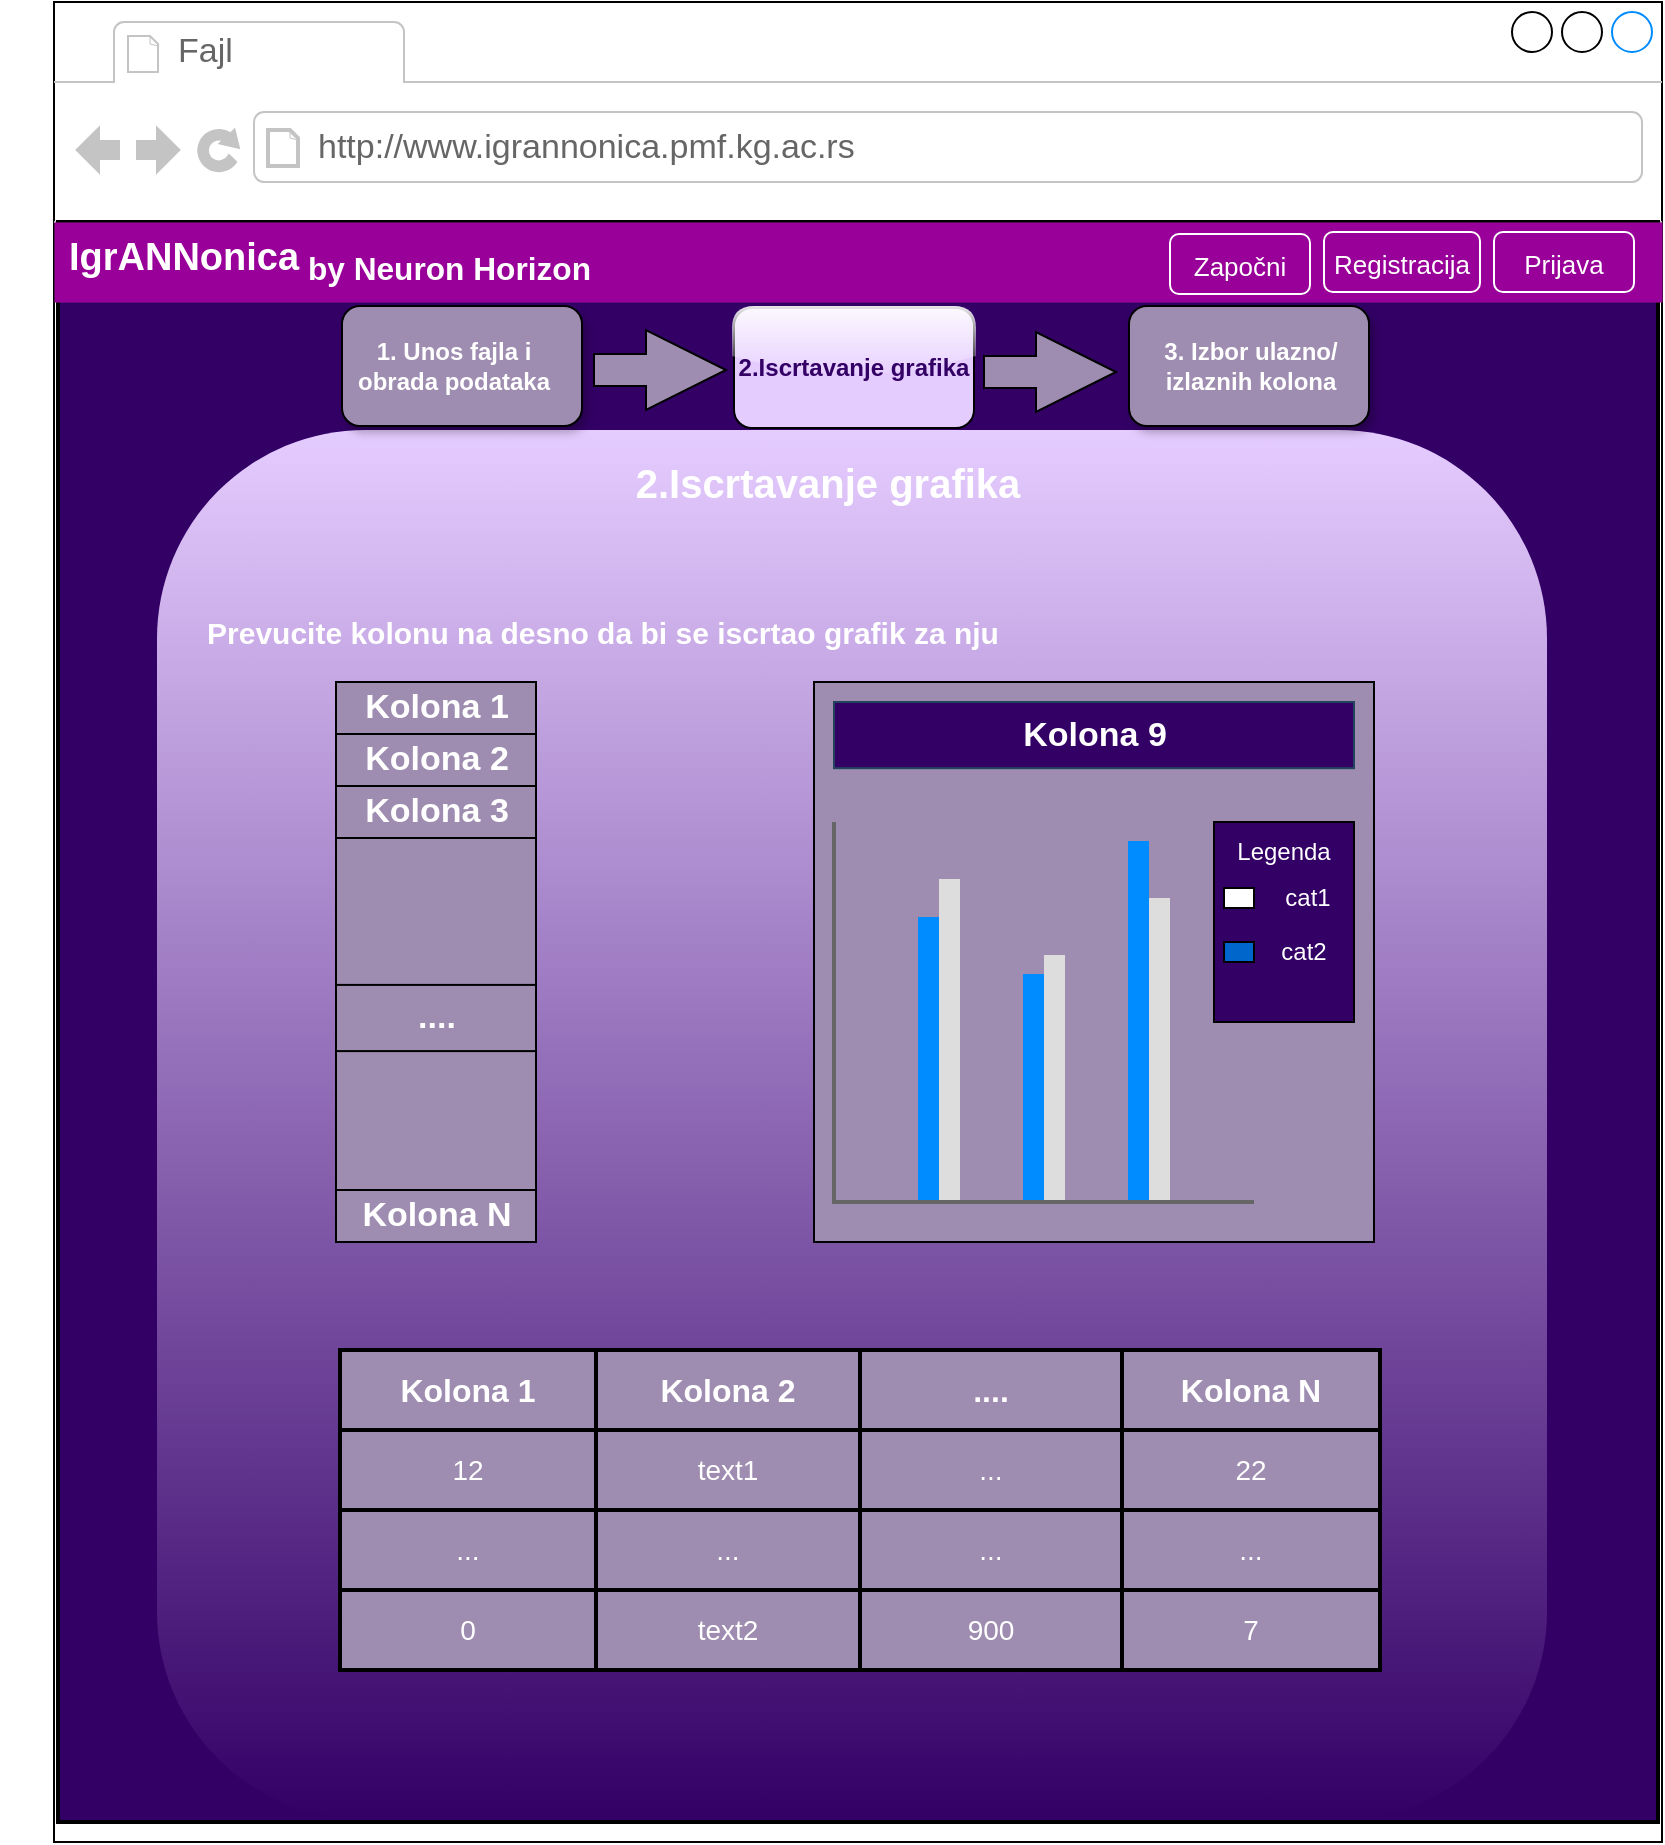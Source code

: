 <mxfile version="17.4.6" type="device"><diagram id="_Km7izIYE9ksuuqrRAhU" name="Page-1"><mxGraphModel dx="1102" dy="4054" grid="1" gridSize="10" guides="1" tooltips="1" connect="1" arrows="1" fold="1" page="1" pageScale="1" pageWidth="827" pageHeight="1169" math="0" shadow="0"><root><mxCell id="0"/><mxCell id="1" parent="0"/><mxCell id="i7xmVCJK-KRmc-rmlO5h-1" value="v" style="strokeWidth=1;shadow=0;dashed=0;align=center;html=1;shape=mxgraph.mockup.containers.browserWindow;rSize=0;strokeColor2=#008cff;strokeColor3=#c4c4c4;mainText=,;recursiveResize=0;gradientColor=none;fillColor=#FFFFFF;fontStyle=1" parent="1" vertex="1"><mxGeometry x="160" y="-2627" width="804" height="920" as="geometry"/></mxCell><mxCell id="i7xmVCJK-KRmc-rmlO5h-2" value="" style="whiteSpace=wrap;html=1;aspect=fixed;rounded=0;fontSize=16;fontColor=#FFFFFF;strokeColor=#000000;strokeWidth=2;fillColor=#330066;gradientColor=none;" parent="i7xmVCJK-KRmc-rmlO5h-1" vertex="1"><mxGeometry x="2" y="110" width="800" height="800" as="geometry"/></mxCell><mxCell id="i7xmVCJK-KRmc-rmlO5h-3" value="Fajl" style="strokeWidth=1;shadow=0;dashed=0;align=center;html=1;shape=mxgraph.mockup.containers.anchor;fontSize=17;fontColor=#666666;align=left;" parent="i7xmVCJK-KRmc-rmlO5h-1" vertex="1"><mxGeometry x="60" y="12" width="110" height="26" as="geometry"/></mxCell><mxCell id="i7xmVCJK-KRmc-rmlO5h-4" value="http://www.igrannonica.pmf.kg.ac.rs" style="strokeWidth=1;shadow=0;dashed=0;align=center;html=1;shape=mxgraph.mockup.containers.anchor;rSize=0;fontSize=17;fontColor=#666666;align=left;" parent="i7xmVCJK-KRmc-rmlO5h-1" vertex="1"><mxGeometry x="130" y="60" width="250" height="26" as="geometry"/></mxCell><mxCell id="i7xmVCJK-KRmc-rmlO5h-5" value="" style="whiteSpace=wrap;html=1;aspect=fixed;rounded=1;fillColor=#E5CCFF;gradientColor=#330066;strokeColor=none;glass=0;" parent="i7xmVCJK-KRmc-rmlO5h-1" vertex="1"><mxGeometry x="51.5" y="214" width="695" height="695" as="geometry"/></mxCell><mxCell id="i7xmVCJK-KRmc-rmlO5h-6" value="" style="rounded=1;whiteSpace=wrap;html=1;fillColor=#9E8DB0;shadow=1;glass=0;" parent="i7xmVCJK-KRmc-rmlO5h-1" vertex="1"><mxGeometry x="144" y="152" width="120" height="60" as="geometry"/></mxCell><mxCell id="i7xmVCJK-KRmc-rmlO5h-7" value="" style="rounded=1;whiteSpace=wrap;html=1;fillColor=#9E8DB0;shadow=1;" parent="i7xmVCJK-KRmc-rmlO5h-1" vertex="1"><mxGeometry x="537.5" y="152" width="120" height="60" as="geometry"/></mxCell><mxCell id="i7xmVCJK-KRmc-rmlO5h-8" value="&lt;b&gt;&lt;font color=&quot;#ffffff&quot;&gt;1. Unos fajla i obrada podataka&lt;/font&gt;&lt;/b&gt;" style="text;html=1;strokeColor=none;fillColor=none;align=center;verticalAlign=middle;whiteSpace=wrap;rounded=0;" parent="i7xmVCJK-KRmc-rmlO5h-1" vertex="1"><mxGeometry x="150" y="167" width="100" height="30" as="geometry"/></mxCell><mxCell id="i7xmVCJK-KRmc-rmlO5h-9" value="&lt;b&gt;&lt;font color=&quot;#ffffff&quot;&gt;3. Izbor ulazno/ izlaznih kolona&lt;/font&gt;&lt;br&gt;&lt;/b&gt;" style="text;html=1;strokeColor=none;fillColor=none;align=center;verticalAlign=middle;whiteSpace=wrap;rounded=0;" parent="i7xmVCJK-KRmc-rmlO5h-1" vertex="1"><mxGeometry x="531" y="167" width="135" height="30" as="geometry"/></mxCell><mxCell id="i7xmVCJK-KRmc-rmlO5h-10" value="&lt;span style=&quot;font-size: 20px&quot;&gt;&lt;b&gt;2.Iscrtavanje grafika&lt;/b&gt;&lt;/span&gt;" style="text;html=1;align=center;verticalAlign=middle;whiteSpace=wrap;rounded=0;fontColor=#FFFFFF;" parent="i7xmVCJK-KRmc-rmlO5h-1" vertex="1"><mxGeometry x="212" y="225" width="350" height="30" as="geometry"/></mxCell><mxCell id="i7xmVCJK-KRmc-rmlO5h-38" value="&lt;span style=&quot;font-size: 15px&quot;&gt;&lt;b&gt;Prevucite kolonu na desno da bi se iscrtao grafik za nju&lt;/b&gt;&lt;/span&gt;" style="text;html=1;strokeColor=none;fillColor=none;align=center;verticalAlign=middle;whiteSpace=wrap;rounded=0;fontSize=13;fontColor=#FFFFFF;" parent="i7xmVCJK-KRmc-rmlO5h-1" vertex="1"><mxGeometry x="60" y="300" width="429" height="30" as="geometry"/></mxCell><mxCell id="i7xmVCJK-KRmc-rmlO5h-112" value="" style="strokeWidth=1;shadow=0;dashed=0;align=center;html=1;shape=mxgraph.mockup.containers.rrect;rSize=0;strokeColor=#000000;fillColor=#9E8DB0;" parent="i7xmVCJK-KRmc-rmlO5h-1" vertex="1"><mxGeometry x="141" y="340" width="100" height="280" as="geometry"/></mxCell><mxCell id="i7xmVCJK-KRmc-rmlO5h-113" value="&lt;font color=&quot;#ffffff&quot;&gt;Kolona 1&lt;/font&gt;" style="strokeColor=inherit;fillColor=inherit;gradientColor=inherit;strokeWidth=1;shadow=0;dashed=0;align=center;html=1;shape=mxgraph.mockup.containers.rrect;rSize=0;fontSize=17;fontColor=#666666;fontStyle=1;resizeWidth=1;" parent="i7xmVCJK-KRmc-rmlO5h-112" vertex="1"><mxGeometry width="100" height="26" relative="1" as="geometry"/></mxCell><mxCell id="i7xmVCJK-KRmc-rmlO5h-114" value="&lt;font color=&quot;#ffffff&quot;&gt;Kolona 2&lt;/font&gt;" style="strokeColor=inherit;fillColor=inherit;gradientColor=inherit;strokeWidth=1;shadow=0;dashed=0;align=center;html=1;shape=mxgraph.mockup.containers.rrect;rSize=0;fontSize=17;fontColor=#666666;fontStyle=1;resizeWidth=1;" parent="i7xmVCJK-KRmc-rmlO5h-112" vertex="1"><mxGeometry width="100" height="26" relative="1" as="geometry"><mxPoint y="26" as="offset"/></mxGeometry></mxCell><mxCell id="i7xmVCJK-KRmc-rmlO5h-115" value="&lt;font color=&quot;#ffffff&quot;&gt;Kolona 3&lt;/font&gt;" style="strokeWidth=1;shadow=0;dashed=0;align=center;html=1;shape=mxgraph.mockup.containers.rrect;rSize=0;fontSize=17;fontStyle=1;fillColor=none;resizeWidth=1;" parent="i7xmVCJK-KRmc-rmlO5h-112" vertex="1"><mxGeometry width="100" height="26" relative="1" as="geometry"><mxPoint y="52" as="offset"/></mxGeometry></mxCell><mxCell id="i7xmVCJK-KRmc-rmlO5h-116" value="&lt;font color=&quot;#ffffff&quot;&gt;Kolona N&lt;/font&gt;" style="strokeColor=inherit;fillColor=inherit;gradientColor=inherit;strokeWidth=1;shadow=0;dashed=0;align=center;html=1;shape=mxgraph.mockup.containers.rrect;rSize=0;fontSize=17;fontColor=#666666;fontStyle=1;resizeWidth=1;" parent="i7xmVCJK-KRmc-rmlO5h-112" vertex="1"><mxGeometry y="1" width="100" height="26" relative="1" as="geometry"><mxPoint y="-26" as="offset"/></mxGeometry></mxCell><mxCell id="i7xmVCJK-KRmc-rmlO5h-117" value="&lt;font color=&quot;#ffffff&quot;&gt;....&lt;/font&gt;" style="strokeColor=inherit;fillColor=inherit;gradientColor=inherit;strokeWidth=1;shadow=0;dashed=0;align=center;html=1;shape=mxgraph.mockup.containers.rrect;rSize=0;fontSize=17;fontColor=#666666;fontStyle=1;resizeWidth=1;" parent="i7xmVCJK-KRmc-rmlO5h-112" vertex="1"><mxGeometry y="151.455" width="100" height="33.091" as="geometry"/></mxCell><mxCell id="i7xmVCJK-KRmc-rmlO5h-80" value="" style="shape=table;startSize=0;container=1;collapsible=0;childLayout=tableLayout;rounded=1;fontSize=14;fontColor=#FFFFFF;strokeColor=#000000;strokeWidth=2;fillColor=#9E8DB0;gradientColor=none;" parent="i7xmVCJK-KRmc-rmlO5h-1" vertex="1"><mxGeometry x="143" y="674" width="520" height="160" as="geometry"/></mxCell><mxCell id="i7xmVCJK-KRmc-rmlO5h-81" value="" style="shape=tableRow;horizontal=0;startSize=0;swimlaneHead=0;swimlaneBody=0;top=0;left=0;bottom=0;right=0;collapsible=0;dropTarget=0;fillColor=none;points=[[0,0.5],[1,0.5]];portConstraint=eastwest;rounded=1;fontSize=18;fontColor=#FFFFFF;strokeColor=#000000;strokeWidth=3;fontStyle=1" parent="i7xmVCJK-KRmc-rmlO5h-80" vertex="1"><mxGeometry width="520" height="40" as="geometry"/></mxCell><mxCell id="i7xmVCJK-KRmc-rmlO5h-82" value="&lt;font style=&quot;font-size: 16px&quot;&gt;&lt;b&gt;Kolona 1&lt;/b&gt;&lt;/font&gt;" style="shape=partialRectangle;html=1;whiteSpace=wrap;connectable=0;overflow=hidden;fillColor=none;top=0;left=0;bottom=0;right=0;pointerEvents=1;rounded=1;fontSize=14;fontColor=#FFFFFF;strokeColor=#000000;strokeWidth=3;" parent="i7xmVCJK-KRmc-rmlO5h-81" vertex="1"><mxGeometry width="128" height="40" as="geometry"><mxRectangle width="128" height="40" as="alternateBounds"/></mxGeometry></mxCell><mxCell id="i7xmVCJK-KRmc-rmlO5h-83" value="&lt;font style=&quot;font-size: 16px&quot;&gt;&lt;b&gt;Kolona 2&lt;/b&gt;&lt;/font&gt;" style="shape=partialRectangle;html=1;whiteSpace=wrap;connectable=0;overflow=hidden;fillColor=none;top=0;left=0;bottom=0;right=0;pointerEvents=1;rounded=1;fontSize=14;fontColor=#FFFFFF;strokeColor=#000000;strokeWidth=3;" parent="i7xmVCJK-KRmc-rmlO5h-81" vertex="1"><mxGeometry x="128" width="132" height="40" as="geometry"><mxRectangle width="132" height="40" as="alternateBounds"/></mxGeometry></mxCell><mxCell id="i7xmVCJK-KRmc-rmlO5h-84" value="&lt;b&gt;&lt;font style=&quot;font-size: 16px&quot;&gt;....&lt;/font&gt;&lt;/b&gt;" style="shape=partialRectangle;html=1;whiteSpace=wrap;connectable=0;overflow=hidden;fillColor=none;top=0;left=0;bottom=0;right=0;pointerEvents=1;rounded=1;fontSize=14;fontColor=#FFFFFF;strokeColor=#000000;strokeWidth=3;" parent="i7xmVCJK-KRmc-rmlO5h-81" vertex="1"><mxGeometry x="260" width="131" height="40" as="geometry"><mxRectangle width="131" height="40" as="alternateBounds"/></mxGeometry></mxCell><mxCell id="i7xmVCJK-KRmc-rmlO5h-85" value="&lt;font style=&quot;font-size: 16px&quot;&gt;&lt;b&gt;Kolona N&lt;/b&gt;&lt;/font&gt;" style="shape=partialRectangle;html=1;whiteSpace=wrap;connectable=0;overflow=hidden;fillColor=none;top=0;left=0;bottom=0;right=0;pointerEvents=1;rounded=1;fontSize=14;fontColor=#FFFFFF;strokeColor=#000000;strokeWidth=3;" parent="i7xmVCJK-KRmc-rmlO5h-81" vertex="1"><mxGeometry x="391" width="129" height="40" as="geometry"><mxRectangle width="129" height="40" as="alternateBounds"/></mxGeometry></mxCell><mxCell id="i7xmVCJK-KRmc-rmlO5h-87" value="" style="shape=tableRow;horizontal=0;startSize=0;swimlaneHead=0;swimlaneBody=0;top=0;left=0;bottom=0;right=0;collapsible=0;dropTarget=0;fillColor=none;points=[[0,0.5],[1,0.5]];portConstraint=eastwest;rounded=1;fontSize=14;fontColor=#FFFFFF;strokeColor=#000000;strokeWidth=3;" parent="i7xmVCJK-KRmc-rmlO5h-80" vertex="1"><mxGeometry y="40" width="520" height="40" as="geometry"/></mxCell><mxCell id="i7xmVCJK-KRmc-rmlO5h-88" value="12" style="shape=partialRectangle;html=1;whiteSpace=wrap;connectable=0;overflow=hidden;fillColor=none;top=0;left=0;bottom=0;right=0;pointerEvents=1;rounded=1;fontSize=14;fontColor=#FFFFFF;strokeColor=#000000;strokeWidth=3;" parent="i7xmVCJK-KRmc-rmlO5h-87" vertex="1"><mxGeometry width="128" height="40" as="geometry"><mxRectangle width="128" height="40" as="alternateBounds"/></mxGeometry></mxCell><mxCell id="i7xmVCJK-KRmc-rmlO5h-89" value="text1" style="shape=partialRectangle;html=1;whiteSpace=wrap;connectable=0;overflow=hidden;fillColor=none;top=0;left=0;bottom=0;right=0;pointerEvents=1;rounded=1;fontSize=14;fontColor=#FFFFFF;strokeColor=#000000;strokeWidth=3;" parent="i7xmVCJK-KRmc-rmlO5h-87" vertex="1"><mxGeometry x="128" width="132" height="40" as="geometry"><mxRectangle width="132" height="40" as="alternateBounds"/></mxGeometry></mxCell><mxCell id="i7xmVCJK-KRmc-rmlO5h-90" value="..." style="shape=partialRectangle;html=1;whiteSpace=wrap;connectable=0;overflow=hidden;fillColor=none;top=0;left=0;bottom=0;right=0;pointerEvents=1;rounded=1;fontSize=14;fontColor=#FFFFFF;strokeColor=#000000;strokeWidth=3;" parent="i7xmVCJK-KRmc-rmlO5h-87" vertex="1"><mxGeometry x="260" width="131" height="40" as="geometry"><mxRectangle width="131" height="40" as="alternateBounds"/></mxGeometry></mxCell><mxCell id="i7xmVCJK-KRmc-rmlO5h-91" value="22" style="shape=partialRectangle;html=1;whiteSpace=wrap;connectable=0;overflow=hidden;fillColor=none;top=0;left=0;bottom=0;right=0;pointerEvents=1;rounded=1;fontSize=14;fontColor=#FFFFFF;strokeColor=#000000;strokeWidth=3;" parent="i7xmVCJK-KRmc-rmlO5h-87" vertex="1"><mxGeometry x="391" width="129" height="40" as="geometry"><mxRectangle width="129" height="40" as="alternateBounds"/></mxGeometry></mxCell><mxCell id="i7xmVCJK-KRmc-rmlO5h-93" value="" style="shape=tableRow;horizontal=0;startSize=0;swimlaneHead=0;swimlaneBody=0;top=0;left=0;bottom=0;right=0;collapsible=0;dropTarget=0;fillColor=none;points=[[0,0.5],[1,0.5]];portConstraint=eastwest;rounded=1;fontSize=14;fontColor=#FFFFFF;strokeColor=#000000;strokeWidth=3;" parent="i7xmVCJK-KRmc-rmlO5h-80" vertex="1"><mxGeometry y="80" width="520" height="40" as="geometry"/></mxCell><mxCell id="i7xmVCJK-KRmc-rmlO5h-94" value="..." style="shape=partialRectangle;html=1;whiteSpace=wrap;connectable=0;overflow=hidden;fillColor=none;top=0;left=0;bottom=0;right=0;pointerEvents=1;rounded=1;fontSize=14;fontColor=#FFFFFF;strokeColor=#000000;strokeWidth=3;" parent="i7xmVCJK-KRmc-rmlO5h-93" vertex="1"><mxGeometry width="128" height="40" as="geometry"><mxRectangle width="128" height="40" as="alternateBounds"/></mxGeometry></mxCell><mxCell id="i7xmVCJK-KRmc-rmlO5h-95" value="..." style="shape=partialRectangle;html=1;whiteSpace=wrap;connectable=0;overflow=hidden;fillColor=none;top=0;left=0;bottom=0;right=0;pointerEvents=1;rounded=1;fontSize=14;fontColor=#FFFFFF;strokeColor=#000000;strokeWidth=3;" parent="i7xmVCJK-KRmc-rmlO5h-93" vertex="1"><mxGeometry x="128" width="132" height="40" as="geometry"><mxRectangle width="132" height="40" as="alternateBounds"/></mxGeometry></mxCell><mxCell id="i7xmVCJK-KRmc-rmlO5h-96" value="..." style="shape=partialRectangle;html=1;whiteSpace=wrap;connectable=0;overflow=hidden;fillColor=none;top=0;left=0;bottom=0;right=0;pointerEvents=1;rounded=1;fontSize=14;fontColor=#FFFFFF;strokeColor=#000000;strokeWidth=3;" parent="i7xmVCJK-KRmc-rmlO5h-93" vertex="1"><mxGeometry x="260" width="131" height="40" as="geometry"><mxRectangle width="131" height="40" as="alternateBounds"/></mxGeometry></mxCell><mxCell id="i7xmVCJK-KRmc-rmlO5h-97" value="..." style="shape=partialRectangle;html=1;whiteSpace=wrap;connectable=0;overflow=hidden;fillColor=none;top=0;left=0;bottom=0;right=0;pointerEvents=1;rounded=1;fontSize=14;fontColor=#FFFFFF;strokeColor=#000000;strokeWidth=3;" parent="i7xmVCJK-KRmc-rmlO5h-93" vertex="1"><mxGeometry x="391" width="129" height="40" as="geometry"><mxRectangle width="129" height="40" as="alternateBounds"/></mxGeometry></mxCell><mxCell id="i7xmVCJK-KRmc-rmlO5h-99" value="" style="shape=tableRow;horizontal=0;startSize=0;swimlaneHead=0;swimlaneBody=0;top=0;left=0;bottom=0;right=0;collapsible=0;dropTarget=0;fillColor=none;points=[[0,0.5],[1,0.5]];portConstraint=eastwest;rounded=1;fontSize=14;strokeWidth=3;" parent="i7xmVCJK-KRmc-rmlO5h-80" vertex="1"><mxGeometry y="120" width="520" height="40" as="geometry"/></mxCell><mxCell id="i7xmVCJK-KRmc-rmlO5h-100" value="0" style="shape=partialRectangle;html=1;whiteSpace=wrap;connectable=0;overflow=hidden;fillColor=none;top=0;left=0;bottom=0;right=0;pointerEvents=1;rounded=1;fontSize=14;fontColor=#FFFFFF;strokeColor=#000000;strokeWidth=3;" parent="i7xmVCJK-KRmc-rmlO5h-99" vertex="1"><mxGeometry width="128" height="40" as="geometry"><mxRectangle width="128" height="40" as="alternateBounds"/></mxGeometry></mxCell><mxCell id="i7xmVCJK-KRmc-rmlO5h-101" value="text2" style="shape=partialRectangle;html=1;whiteSpace=wrap;connectable=0;overflow=hidden;fillColor=none;top=0;left=0;bottom=0;right=0;pointerEvents=1;rounded=1;fontSize=14;fontColor=#FFFFFF;strokeColor=#000000;strokeWidth=3;" parent="i7xmVCJK-KRmc-rmlO5h-99" vertex="1"><mxGeometry x="128" width="132" height="40" as="geometry"><mxRectangle width="132" height="40" as="alternateBounds"/></mxGeometry></mxCell><mxCell id="i7xmVCJK-KRmc-rmlO5h-102" value="900" style="shape=partialRectangle;html=1;whiteSpace=wrap;connectable=0;overflow=hidden;fillColor=none;top=0;left=0;bottom=0;right=0;pointerEvents=1;rounded=1;fontSize=14;fontColor=#FFFFFF;strokeColor=#000000;strokeWidth=3;" parent="i7xmVCJK-KRmc-rmlO5h-99" vertex="1"><mxGeometry x="260" width="131" height="40" as="geometry"><mxRectangle width="131" height="40" as="alternateBounds"/></mxGeometry></mxCell><mxCell id="i7xmVCJK-KRmc-rmlO5h-103" value="7" style="shape=partialRectangle;html=1;whiteSpace=wrap;connectable=0;overflow=hidden;fillColor=none;top=0;left=0;bottom=0;right=0;pointerEvents=1;rounded=1;fontSize=14;fontColor=#FFFFFF;strokeColor=#000000;strokeWidth=3;" parent="i7xmVCJK-KRmc-rmlO5h-99" vertex="1"><mxGeometry x="391" width="129" height="40" as="geometry"><mxRectangle width="129" height="40" as="alternateBounds"/></mxGeometry></mxCell><mxCell id="6Ma9_T5Ffm3OO3RSpf2c-2" value="" style="whiteSpace=wrap;html=1;aspect=fixed;fontColor=#FFFFFF;fillColor=#9E8DB0;" vertex="1" parent="i7xmVCJK-KRmc-rmlO5h-1"><mxGeometry x="380" y="340" width="280" height="280" as="geometry"/></mxCell><mxCell id="6Ma9_T5Ffm3OO3RSpf2c-29" value="&lt;font color=&quot;#ffffff&quot;&gt;Kolona 9&lt;/font&gt;" style="strokeColor=#23445d;fillColor=#330066;strokeWidth=1;shadow=0;dashed=0;align=center;html=1;shape=mxgraph.mockup.containers.rrect;rSize=0;fontSize=17;fontStyle=1;resizeWidth=1;" vertex="1" parent="i7xmVCJK-KRmc-rmlO5h-1"><mxGeometry x="390" y="350" width="260" height="33.09" as="geometry"/></mxCell><mxCell id="6Ma9_T5Ffm3OO3RSpf2c-31" value="&lt;font size=&quot;1&quot; color=&quot;#330066&quot;&gt;&lt;b style=&quot;font-size: 12px&quot;&gt;2.Iscrtavanje grafika&lt;/b&gt;&lt;/font&gt;" style="rounded=1;whiteSpace=wrap;html=1;fillColor=#E5CCFF;shadow=0;glass=1;gradientColor=none;" vertex="1" parent="i7xmVCJK-KRmc-rmlO5h-1"><mxGeometry x="340" y="153" width="120" height="60" as="geometry"/></mxCell><mxCell id="6Ma9_T5Ffm3OO3RSpf2c-32" value="" style="verticalLabelPosition=bottom;shadow=0;dashed=0;align=center;html=1;verticalAlign=top;strokeWidth=1;shape=mxgraph.mockup.graphics.columnChart;strokeColor2=none;strokeColor3=#666666;fillColor2=#008cff;fillColor3=#dddddd;fontSize=12;fillColor=none;strokeColor=none;" vertex="1" parent="i7xmVCJK-KRmc-rmlO5h-1"><mxGeometry x="390" y="410" width="210" height="190" as="geometry"/></mxCell><mxCell id="6Ma9_T5Ffm3OO3RSpf2c-33" value="" style="rounded=0;whiteSpace=wrap;html=1;glass=0;fontSize=12;fontColor=#FFFFFF;fillColor=#330066;gradientColor=none;" vertex="1" parent="i7xmVCJK-KRmc-rmlO5h-1"><mxGeometry x="580" y="410" width="70" height="100" as="geometry"/></mxCell><mxCell id="6Ma9_T5Ffm3OO3RSpf2c-34" value="Legenda" style="text;html=1;strokeColor=none;fillColor=none;align=center;verticalAlign=middle;whiteSpace=wrap;rounded=0;glass=0;fontSize=12;fontColor=#FFFFFF;" vertex="1" parent="i7xmVCJK-KRmc-rmlO5h-1"><mxGeometry x="585" y="410" width="60" height="30" as="geometry"/></mxCell><mxCell id="6Ma9_T5Ffm3OO3RSpf2c-35" value="" style="rounded=0;whiteSpace=wrap;html=1;glass=0;fontSize=12;" vertex="1" parent="i7xmVCJK-KRmc-rmlO5h-1"><mxGeometry x="585" y="443" width="15" height="10" as="geometry"/></mxCell><mxCell id="6Ma9_T5Ffm3OO3RSpf2c-36" value="" style="rounded=0;whiteSpace=wrap;html=1;glass=0;fontSize=12;fontColor=#FFFFFF;fillColor=#0066CC;gradientColor=none;" vertex="1" parent="i7xmVCJK-KRmc-rmlO5h-1"><mxGeometry x="585" y="470" width="15" height="10" as="geometry"/></mxCell><mxCell id="6Ma9_T5Ffm3OO3RSpf2c-37" value="cat1" style="text;html=1;strokeColor=none;fillColor=none;align=center;verticalAlign=middle;whiteSpace=wrap;rounded=0;glass=0;fontSize=12;fontColor=#FFFFFF;" vertex="1" parent="i7xmVCJK-KRmc-rmlO5h-1"><mxGeometry x="597" y="433" width="60" height="30" as="geometry"/></mxCell><mxCell id="6Ma9_T5Ffm3OO3RSpf2c-39" value="cat2" style="text;html=1;strokeColor=none;fillColor=none;align=center;verticalAlign=middle;whiteSpace=wrap;rounded=0;glass=0;fontSize=12;fontColor=#FFFFFF;" vertex="1" parent="i7xmVCJK-KRmc-rmlO5h-1"><mxGeometry x="595" y="460" width="60" height="30" as="geometry"/></mxCell><mxCell id="6Ma9_T5Ffm3OO3RSpf2c-40" value="" style="html=1;shadow=0;dashed=0;align=center;verticalAlign=middle;shape=mxgraph.arrows2.arrow;dy=0.6;dx=40;notch=0;glass=0;fontColor=#330066;fillColor=#9E8DB0;gradientColor=none;" vertex="1" parent="i7xmVCJK-KRmc-rmlO5h-1"><mxGeometry x="270" y="164" width="66" height="40" as="geometry"/></mxCell><mxCell id="6Ma9_T5Ffm3OO3RSpf2c-41" value="" style="html=1;shadow=0;dashed=0;align=center;verticalAlign=middle;shape=mxgraph.arrows2.arrow;dy=0.6;dx=40;notch=0;glass=0;fontColor=#330066;fillColor=#9E8DB0;gradientColor=none;" vertex="1" parent="i7xmVCJK-KRmc-rmlO5h-1"><mxGeometry x="465" y="165" width="66" height="40" as="geometry"/></mxCell><mxCell id="6Ma9_T5Ffm3OO3RSpf2c-43" value="" style="rounded=0;whiteSpace=wrap;html=1;labelBackgroundColor=none;fontSize=19;strokeColor=#996185;strokeWidth=0;fillColor=#990099;gradientColor=none;" vertex="1" parent="i7xmVCJK-KRmc-rmlO5h-1"><mxGeometry y="110" width="804" height="40" as="geometry"/></mxCell><mxCell id="6Ma9_T5Ffm3OO3RSpf2c-44" value="&lt;h4&gt;&lt;b&gt;IgrANNonica&lt;sub&gt;&amp;nbsp;by Neuron Horizon&lt;/sub&gt;&lt;/b&gt;&lt;/h4&gt;" style="text;html=1;strokeColor=none;fillColor=none;align=center;verticalAlign=middle;whiteSpace=wrap;rounded=0;labelBackgroundColor=none;fontSize=19;fontColor=#FFFFFF;" vertex="1" parent="i7xmVCJK-KRmc-rmlO5h-1"><mxGeometry x="-27" y="115" width="330" height="30" as="geometry"/></mxCell><mxCell id="6Ma9_T5Ffm3OO3RSpf2c-45" value="&lt;span style=&quot;color: rgb(255 , 255 , 255) ; font-size: 13px&quot;&gt;Započni&lt;/span&gt;" style="rounded=1;whiteSpace=wrap;html=1;labelBackgroundColor=none;fontSize=15;strokeColor=#FFFFFF;strokeWidth=1;fillColor=none;gradientColor=none;" vertex="1" parent="i7xmVCJK-KRmc-rmlO5h-1"><mxGeometry x="558" y="116" width="70" height="30" as="geometry"/></mxCell><mxCell id="6Ma9_T5Ffm3OO3RSpf2c-46" value="&lt;span style=&quot;color: rgb(255 , 255 , 255) ; font-size: 13px&quot;&gt;Registracija&lt;/span&gt;" style="rounded=1;whiteSpace=wrap;html=1;labelBackgroundColor=none;fontSize=15;strokeColor=#FFFFFF;strokeWidth=1;fillColor=none;gradientColor=none;" vertex="1" parent="i7xmVCJK-KRmc-rmlO5h-1"><mxGeometry x="635" y="115" width="78" height="30" as="geometry"/></mxCell><mxCell id="6Ma9_T5Ffm3OO3RSpf2c-47" value="&lt;font color=&quot;#ffffff&quot;&gt;&lt;span style=&quot;font-size: 13px&quot;&gt;Prijava&lt;/span&gt;&lt;/font&gt;" style="rounded=1;whiteSpace=wrap;html=1;labelBackgroundColor=none;fontSize=15;strokeColor=#FFFFFF;strokeWidth=1;fillColor=none;gradientColor=none;" vertex="1" parent="i7xmVCJK-KRmc-rmlO5h-1"><mxGeometry x="720" y="115" width="70" height="30" as="geometry"/></mxCell></root></mxGraphModel></diagram></mxfile>